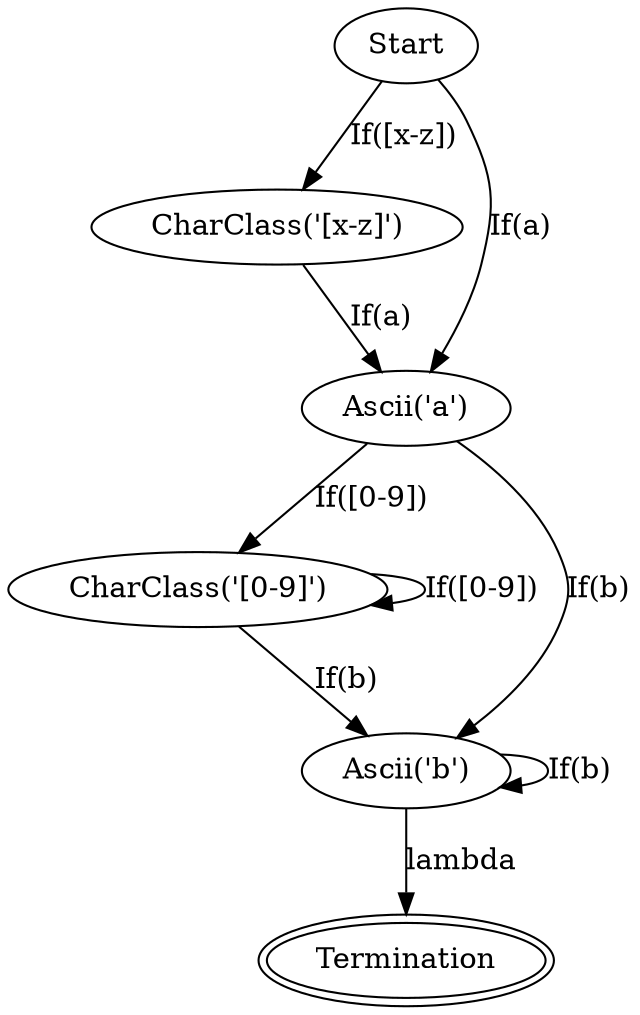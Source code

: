 digraph FSM {
node0 [label="Start"];
node0 -> node1 [label="If([x-z])"];
node0 -> node2 [label="If(a)"];
node1 [label="CharClass('[x-z]')"];
node1 -> node2 [label="If(a)"];
node2 [label="Ascii('a')"];
node2 -> node3 [label="If([0-9])"];
node2 -> node4 [label="If(b)"];
node3 [label="CharClass('[0-9]')"];
node3 -> node3 [label="If([0-9])"];
node3 -> node4 [label="If(b)"];
node4 [label="Ascii('b')"];
node4 -> node4 [label="If(b)"];
node4 -> node5 [label="lambda"];
node5 [label="Termination", peripheries=2];
}